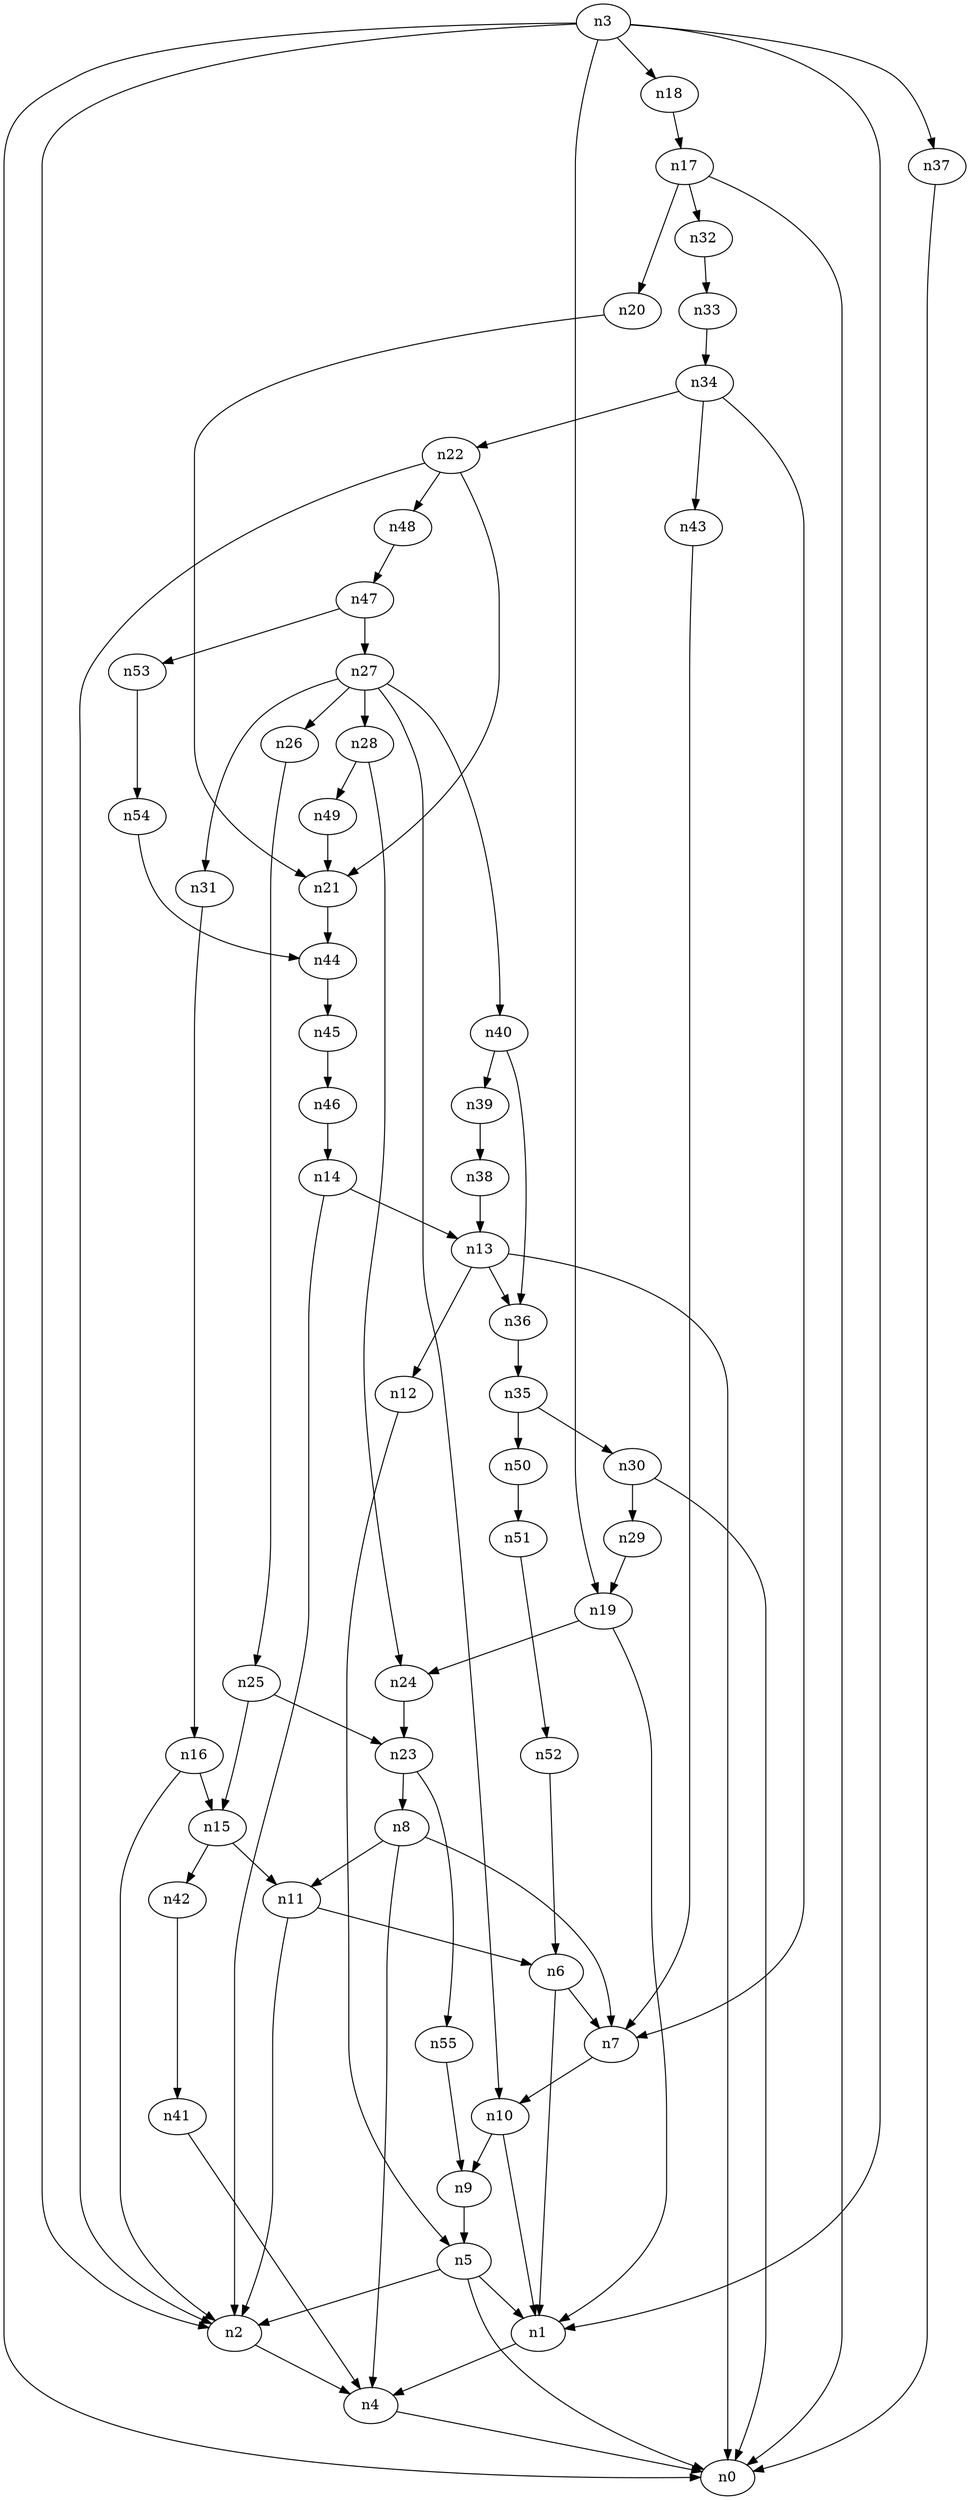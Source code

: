 digraph G {
	n1 -> n4	 [_graphml_id=e4];
	n2 -> n4	 [_graphml_id=e7];
	n3 -> n0	 [_graphml_id=e0];
	n3 -> n1	 [_graphml_id=e3];
	n3 -> n2	 [_graphml_id=e6];
	n3 -> n18	 [_graphml_id=e28];
	n3 -> n19	 [_graphml_id=e30];
	n3 -> n37	 [_graphml_id=e60];
	n4 -> n0	 [_graphml_id=e1];
	n5 -> n0	 [_graphml_id=e2];
	n5 -> n1	 [_graphml_id=e5];
	n5 -> n2	 [_graphml_id=e8];
	n6 -> n1	 [_graphml_id=e9];
	n6 -> n7	 [_graphml_id=e10];
	n7 -> n10	 [_graphml_id=e31];
	n8 -> n4	 [_graphml_id=e12];
	n8 -> n7	 [_graphml_id=e11];
	n8 -> n11	 [_graphml_id=e17];
	n9 -> n5	 [_graphml_id=e13];
	n10 -> n1	 [_graphml_id=e15];
	n10 -> n9	 [_graphml_id=e14];
	n11 -> n2	 [_graphml_id=e18];
	n11 -> n6	 [_graphml_id=e16];
	n12 -> n5	 [_graphml_id=e19];
	n13 -> n0	 [_graphml_id=e41];
	n13 -> n12	 [_graphml_id=e20];
	n13 -> n36	 [_graphml_id=e58];
	n14 -> n2	 [_graphml_id=e22];
	n14 -> n13	 [_graphml_id=e21];
	n15 -> n11	 [_graphml_id=e23];
	n15 -> n42	 [_graphml_id=e67];
	n16 -> n2	 [_graphml_id=e25];
	n16 -> n15	 [_graphml_id=e24];
	n17 -> n0	 [_graphml_id=e26];
	n17 -> n20	 [_graphml_id=e32];
	n17 -> n32	 [_graphml_id=e52];
	n18 -> n17	 [_graphml_id=e27];
	n19 -> n1	 [_graphml_id=e29];
	n19 -> n24	 [_graphml_id=e38];
	n20 -> n21	 [_graphml_id=e33];
	n21 -> n44	 [_graphml_id=e71];
	n22 -> n2	 [_graphml_id=e35];
	n22 -> n21	 [_graphml_id=e34];
	n22 -> n48	 [_graphml_id=e77];
	n23 -> n8	 [_graphml_id=e36];
	n23 -> n55	 [_graphml_id=e88];
	n24 -> n23	 [_graphml_id=e37];
	n25 -> n15	 [_graphml_id=e40];
	n25 -> n23	 [_graphml_id=e39];
	n26 -> n25	 [_graphml_id=e42];
	n27 -> n10	 [_graphml_id=e51];
	n27 -> n26	 [_graphml_id=e43];
	n27 -> n28	 [_graphml_id=e44];
	n27 -> n31	 [_graphml_id=e49];
	n27 -> n40	 [_graphml_id=e80];
	n28 -> n24	 [_graphml_id=e45];
	n28 -> n49	 [_graphml_id=e79];
	n29 -> n19	 [_graphml_id=e46];
	n30 -> n0	 [_graphml_id=e48];
	n30 -> n29	 [_graphml_id=e47];
	n31 -> n16	 [_graphml_id=e50];
	n32 -> n33	 [_graphml_id=e53];
	n33 -> n34	 [_graphml_id=e54];
	n34 -> n7	 [_graphml_id=e70];
	n34 -> n22	 [_graphml_id=e55];
	n34 -> n43	 [_graphml_id=e69];
	n35 -> n30	 [_graphml_id=e56];
	n35 -> n50	 [_graphml_id=e81];
	n36 -> n35	 [_graphml_id=e57];
	n37 -> n0	 [_graphml_id=e59];
	n38 -> n13	 [_graphml_id=e61];
	n39 -> n38	 [_graphml_id=e62];
	n40 -> n36	 [_graphml_id=e64];
	n40 -> n39	 [_graphml_id=e63];
	n41 -> n4	 [_graphml_id=e65];
	n42 -> n41	 [_graphml_id=e66];
	n43 -> n7	 [_graphml_id=e68];
	n44 -> n45	 [_graphml_id=e72];
	n45 -> n46	 [_graphml_id=e73];
	n46 -> n14	 [_graphml_id=e74];
	n47 -> n27	 [_graphml_id=e75];
	n47 -> n53	 [_graphml_id=e85];
	n48 -> n47	 [_graphml_id=e76];
	n49 -> n21	 [_graphml_id=e78];
	n50 -> n51	 [_graphml_id=e82];
	n51 -> n52	 [_graphml_id=e83];
	n52 -> n6	 [_graphml_id=e84];
	n53 -> n54	 [_graphml_id=e86];
	n54 -> n44	 [_graphml_id=e87];
	n55 -> n9	 [_graphml_id=e89];
}

